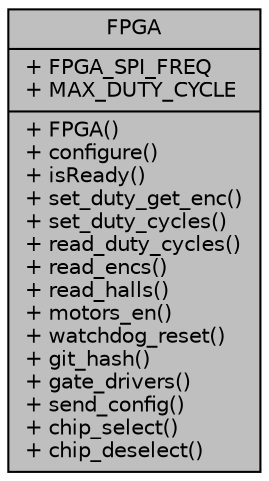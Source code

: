digraph "FPGA"
{
  edge [fontname="Helvetica",fontsize="10",labelfontname="Helvetica",labelfontsize="10"];
  node [fontname="Helvetica",fontsize="10",shape=record];
  Node1 [label="{FPGA\n|+ FPGA_SPI_FREQ\l+ MAX_DUTY_CYCLE\l|+ FPGA()\l+ configure()\l+ isReady()\l+ set_duty_get_enc()\l+ set_duty_cycles()\l+ read_duty_cycles()\l+ read_encs()\l+ read_halls()\l+ motors_en()\l+ watchdog_reset()\l+ git_hash()\l+ gate_drivers()\l+ send_config()\l+ chip_select()\l+ chip_deselect()\l}",height=0.2,width=0.4,color="black", fillcolor="grey75", style="filled", fontcolor="black"];
}
